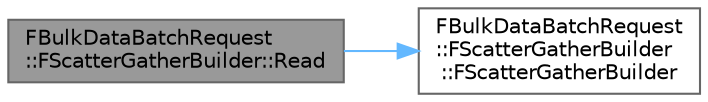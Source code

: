 digraph "FBulkDataBatchRequest::FScatterGatherBuilder::Read"
{
 // INTERACTIVE_SVG=YES
 // LATEX_PDF_SIZE
  bgcolor="transparent";
  edge [fontname=Helvetica,fontsize=10,labelfontname=Helvetica,labelfontsize=10];
  node [fontname=Helvetica,fontsize=10,shape=box,height=0.2,width=0.4];
  rankdir="LR";
  Node1 [id="Node000001",label="FBulkDataBatchRequest\l::FScatterGatherBuilder::Read",height=0.2,width=0.4,color="gray40", fillcolor="grey60", style="filled", fontcolor="black",tooltip="Read the bulk data from the specified offset and size."];
  Node1 -> Node2 [id="edge1_Node000001_Node000002",color="steelblue1",style="solid",tooltip=" "];
  Node2 [id="Node000002",label="FBulkDataBatchRequest\l::FScatterGatherBuilder\l::FScatterGatherBuilder",height=0.2,width=0.4,color="grey40", fillcolor="white", style="filled",URL="$d0/df2/classFBulkDataBatchRequest_1_1FScatterGatherBuilder.html#abb3df249ad29b8e9b4b353ce55d1b92a",tooltip=" "];
}

